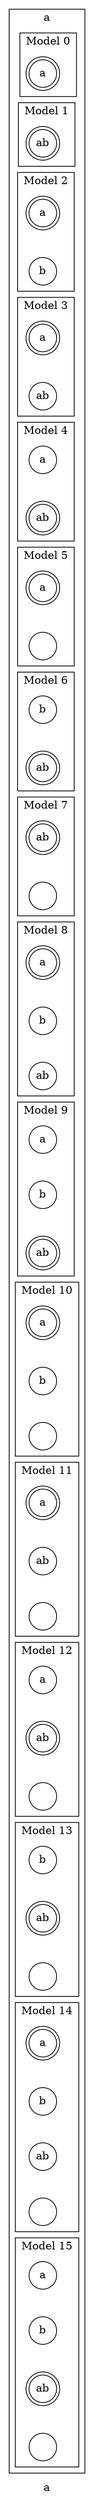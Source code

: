 digraph G {
    label = "a"
    node [width=0.5, height=0.5, fixedsize=true]
    subgraph cluster_16 {
        edge [style=invis]
        label="a"
        subgraph cluster_0 {
        label="Model 0"
        node_0 [label="a", shape=doublecircle]
 }
        subgraph cluster_1 {
        label="Model 1"
        node_1 [label="ab", shape=doublecircle]
 }
        subgraph cluster_2 {
        label="Model 2"
        node_2 [label="a", shape=doublecircle]
node_3 [label="b", shape=circle]
 }
        subgraph cluster_3 {
        label="Model 3"
        node_4 [label="a", shape=doublecircle]
node_5 [label="ab", shape=circle]
 }
        subgraph cluster_4 {
        label="Model 4"
        node_6 [label="a", shape=circle]
node_7 [label="ab", shape=doublecircle]
 }
        subgraph cluster_5 {
        label="Model 5"
        node_8 [label="a", shape=doublecircle]
node_9 [label="", shape=circle]
 }
        subgraph cluster_6 {
        label="Model 6"
        node_10 [label="b", shape=circle]
node_11 [label="ab", shape=doublecircle]
 }
        subgraph cluster_7 {
        label="Model 7"
        node_12 [label="ab", shape=doublecircle]
node_13 [label="", shape=circle]
 }
        subgraph cluster_8 {
        label="Model 8"
        node_14 [label="a", shape=doublecircle]
node_15 [label="b", shape=circle]
node_16 [label="ab", shape=circle]
 }
        subgraph cluster_9 {
        label="Model 9"
        node_17 [label="a", shape=circle]
node_18 [label="b", shape=circle]
node_19 [label="ab", shape=doublecircle]
 }
        subgraph cluster_10 {
        label="Model 10"
        node_20 [label="a", shape=doublecircle]
node_21 [label="b", shape=circle]
node_22 [label="", shape=circle]
 }
        subgraph cluster_11 {
        label="Model 11"
        node_23 [label="a", shape=doublecircle]
node_24 [label="ab", shape=circle]
node_25 [label="", shape=circle]
 }
        subgraph cluster_12 {
        label="Model 12"
        node_26 [label="a", shape=circle]
node_27 [label="ab", shape=doublecircle]
node_28 [label="", shape=circle]
 }
        subgraph cluster_13 {
        label="Model 13"
        node_29 [label="b", shape=circle]
node_30 [label="ab", shape=doublecircle]
node_31 [label="", shape=circle]
 }
        subgraph cluster_14 {
        label="Model 14"
        node_32 [label="a", shape=doublecircle]
node_33 [label="b", shape=circle]
node_34 [label="ab", shape=circle]
node_35 [label="", shape=circle]
 }
        subgraph cluster_15 {
        label="Model 15"
        node_36 [label="a", shape=circle]
node_37 [label="b", shape=circle]
node_38 [label="ab", shape=doublecircle]
node_39 [label="", shape=circle]
 }
        node_0->node_1
node_1->node_2
node_2->node_3
node_3->node_4
node_4->node_5
node_5->node_6
node_6->node_7
node_7->node_8
node_8->node_9
node_9->node_10
node_10->node_11
node_11->node_12
node_12->node_13
node_13->node_14
node_14->node_15
node_15->node_16
node_16->node_17
node_17->node_18
node_18->node_19
node_19->node_20
node_20->node_21
node_21->node_22
node_22->node_23
node_23->node_24
node_24->node_25
node_25->node_26
node_26->node_27
node_27->node_28
node_28->node_29
node_29->node_30
node_30->node_31
node_31->node_32
node_32->node_33
node_33->node_34
node_34->node_35
node_35->node_36
node_36->node_37
node_37->node_38
node_38->node_39
 }
        
}